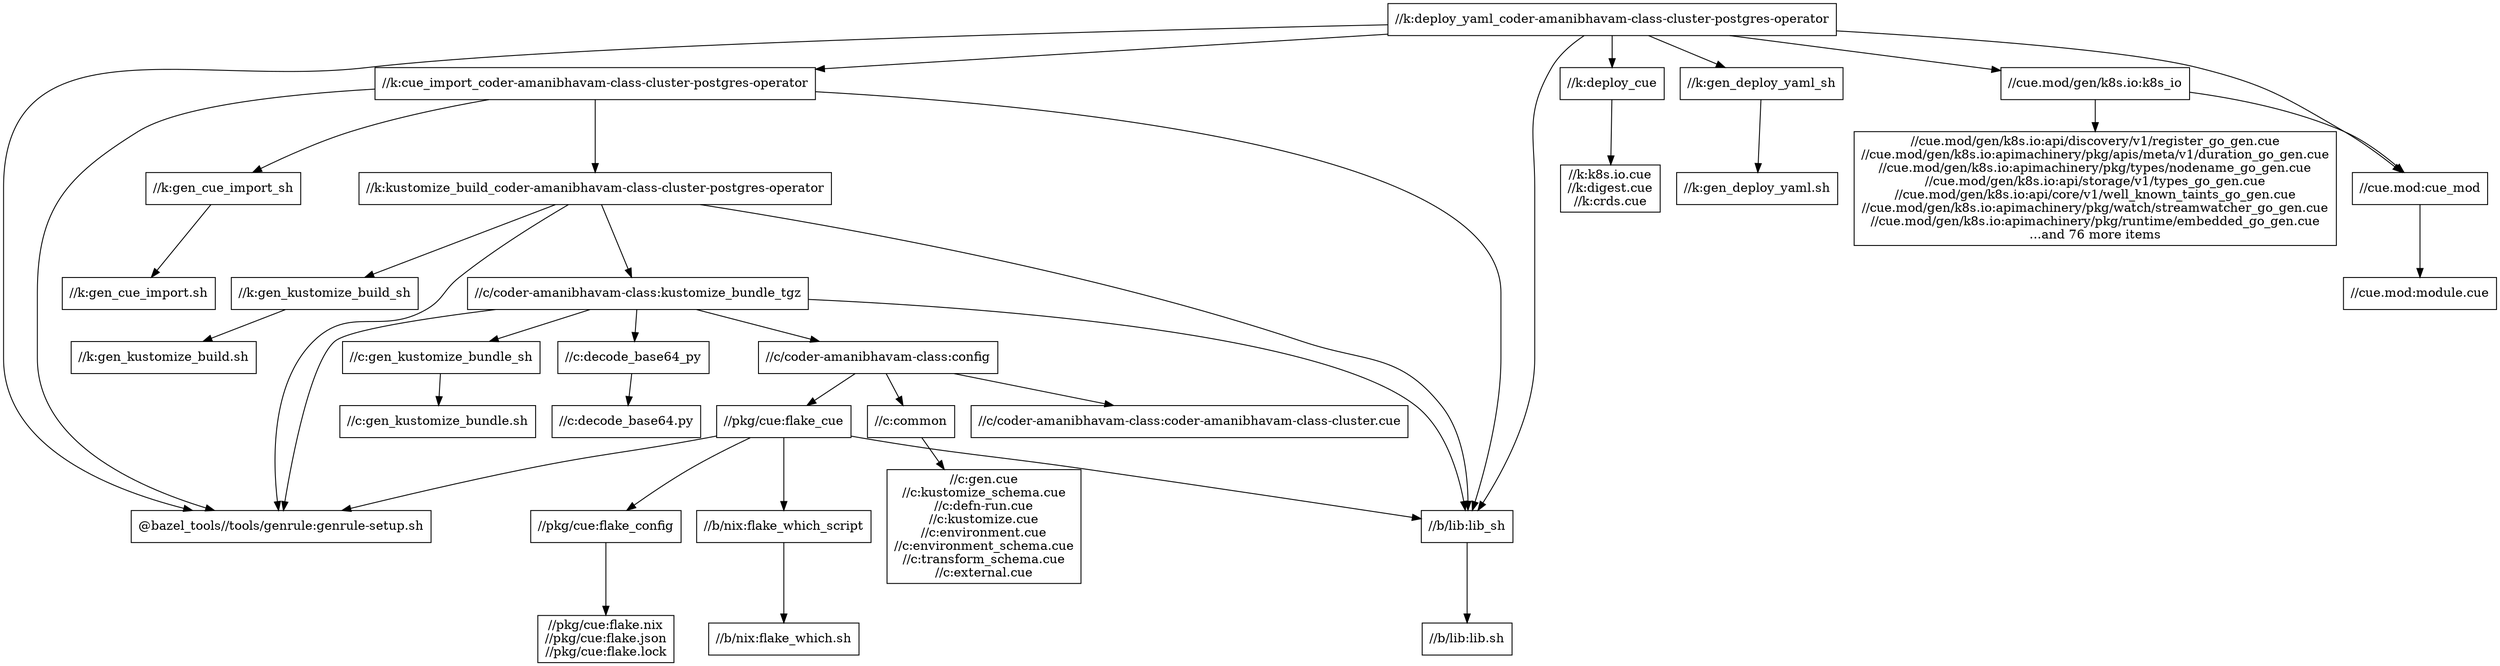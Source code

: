 digraph mygraph {
  node [shape=box];
  "//k:deploy_yaml_coder-amanibhavam-class-cluster-postgres-operator"
  "//k:deploy_yaml_coder-amanibhavam-class-cluster-postgres-operator" -> "//k:cue_import_coder-amanibhavam-class-cluster-postgres-operator"
  "//k:deploy_yaml_coder-amanibhavam-class-cluster-postgres-operator" -> "//k:deploy_cue"
  "//k:deploy_yaml_coder-amanibhavam-class-cluster-postgres-operator" -> "//k:gen_deploy_yaml_sh"
  "//k:deploy_yaml_coder-amanibhavam-class-cluster-postgres-operator" -> "//cue.mod:cue_mod"
  "//k:deploy_yaml_coder-amanibhavam-class-cluster-postgres-operator" -> "//cue.mod/gen/k8s.io:k8s_io"
  "//k:deploy_yaml_coder-amanibhavam-class-cluster-postgres-operator" -> "//b/lib:lib_sh"
  "//k:deploy_yaml_coder-amanibhavam-class-cluster-postgres-operator" -> "@bazel_tools//tools/genrule:genrule-setup.sh"
  "//cue.mod/gen/k8s.io:k8s_io"
  "//cue.mod/gen/k8s.io:k8s_io" -> "//cue.mod/gen/k8s.io:api/discovery/v1/register_go_gen.cue\n//cue.mod/gen/k8s.io:apimachinery/pkg/apis/meta/v1/duration_go_gen.cue\n//cue.mod/gen/k8s.io:apimachinery/pkg/types/nodename_go_gen.cue\n//cue.mod/gen/k8s.io:api/storage/v1/types_go_gen.cue\n//cue.mod/gen/k8s.io:api/core/v1/well_known_taints_go_gen.cue\n//cue.mod/gen/k8s.io:apimachinery/pkg/watch/streamwatcher_go_gen.cue\n//cue.mod/gen/k8s.io:apimachinery/pkg/runtime/embedded_go_gen.cue\n...and 76 more items"
  "//cue.mod/gen/k8s.io:k8s_io" -> "//cue.mod:cue_mod"
  "//cue.mod/gen/k8s.io:api/discovery/v1/register_go_gen.cue\n//cue.mod/gen/k8s.io:apimachinery/pkg/apis/meta/v1/duration_go_gen.cue\n//cue.mod/gen/k8s.io:apimachinery/pkg/types/nodename_go_gen.cue\n//cue.mod/gen/k8s.io:api/storage/v1/types_go_gen.cue\n//cue.mod/gen/k8s.io:api/core/v1/well_known_taints_go_gen.cue\n//cue.mod/gen/k8s.io:apimachinery/pkg/watch/streamwatcher_go_gen.cue\n//cue.mod/gen/k8s.io:apimachinery/pkg/runtime/embedded_go_gen.cue\n...and 76 more items"
  "//cue.mod:cue_mod"
  "//cue.mod:cue_mod" -> "//cue.mod:module.cue"
  "//k:deploy_cue"
  "//k:deploy_cue" -> "//k:k8s.io.cue\n//k:digest.cue\n//k:crds.cue"
  "//k:cue_import_coder-amanibhavam-class-cluster-postgres-operator"
  "//k:cue_import_coder-amanibhavam-class-cluster-postgres-operator" -> "//k:kustomize_build_coder-amanibhavam-class-cluster-postgres-operator"
  "//k:cue_import_coder-amanibhavam-class-cluster-postgres-operator" -> "//k:gen_cue_import_sh"
  "//k:cue_import_coder-amanibhavam-class-cluster-postgres-operator" -> "//b/lib:lib_sh"
  "//k:cue_import_coder-amanibhavam-class-cluster-postgres-operator" -> "@bazel_tools//tools/genrule:genrule-setup.sh"
  "//k:kustomize_build_coder-amanibhavam-class-cluster-postgres-operator"
  "//k:kustomize_build_coder-amanibhavam-class-cluster-postgres-operator" -> "//k:gen_kustomize_build_sh"
  "//k:kustomize_build_coder-amanibhavam-class-cluster-postgres-operator" -> "//c/coder-amanibhavam-class:kustomize_bundle_tgz"
  "//k:kustomize_build_coder-amanibhavam-class-cluster-postgres-operator" -> "//b/lib:lib_sh"
  "//k:kustomize_build_coder-amanibhavam-class-cluster-postgres-operator" -> "@bazel_tools//tools/genrule:genrule-setup.sh"
  "//c/coder-amanibhavam-class:kustomize_bundle_tgz"
  "//c/coder-amanibhavam-class:kustomize_bundle_tgz" -> "//c/coder-amanibhavam-class:config"
  "//c/coder-amanibhavam-class:kustomize_bundle_tgz" -> "@bazel_tools//tools/genrule:genrule-setup.sh"
  "//c/coder-amanibhavam-class:kustomize_bundle_tgz" -> "//c:gen_kustomize_bundle_sh"
  "//c/coder-amanibhavam-class:kustomize_bundle_tgz" -> "//c:decode_base64_py"
  "//c/coder-amanibhavam-class:kustomize_bundle_tgz" -> "//b/lib:lib_sh"
  "//c:decode_base64_py"
  "//c:decode_base64_py" -> "//c:decode_base64.py"
  "//c:gen_kustomize_bundle_sh"
  "//c:gen_kustomize_bundle_sh" -> "//c:gen_kustomize_bundle.sh"
  "//c/coder-amanibhavam-class:config"
  "//c/coder-amanibhavam-class:config" -> "//pkg/cue:flake_cue"
  "//c/coder-amanibhavam-class:config" -> "//c/coder-amanibhavam-class:coder-amanibhavam-class-cluster.cue"
  "//c/coder-amanibhavam-class:config" -> "//c:common"
  "//c:common"
  "//c:common" -> "//c:gen.cue\n//c:kustomize_schema.cue\n//c:defn-run.cue\n//c:kustomize.cue\n//c:environment.cue\n//c:environment_schema.cue\n//c:transform_schema.cue\n//c:external.cue"
  "//c/coder-amanibhavam-class:coder-amanibhavam-class-cluster.cue"
  "//pkg/cue:flake_cue"
  "//pkg/cue:flake_cue" -> "//pkg/cue:flake_config"
  "//pkg/cue:flake_cue" -> "@bazel_tools//tools/genrule:genrule-setup.sh"
  "//pkg/cue:flake_cue" -> "//b/lib:lib_sh"
  "//pkg/cue:flake_cue" -> "//b/nix:flake_which_script"
  "//b/lib:lib_sh"
  "//b/lib:lib_sh" -> "//b/lib:lib.sh"
  "@bazel_tools//tools/genrule:genrule-setup.sh"
  "//pkg/cue:flake_config"
  "//pkg/cue:flake_config" -> "//pkg/cue:flake.nix\n//pkg/cue:flake.json\n//pkg/cue:flake.lock"
  "//pkg/cue:flake.nix\n//pkg/cue:flake.json\n//pkg/cue:flake.lock"
  "//k:gen_kustomize_build_sh"
  "//k:gen_kustomize_build_sh" -> "//k:gen_kustomize_build.sh"
  "//c:gen_kustomize_bundle.sh"
  "//cue.mod:module.cue"
  "//c:gen.cue\n//c:kustomize_schema.cue\n//c:defn-run.cue\n//c:kustomize.cue\n//c:environment.cue\n//c:environment_schema.cue\n//c:transform_schema.cue\n//c:external.cue"
  "//c:decode_base64.py"
  "//k:gen_cue_import_sh"
  "//k:gen_cue_import_sh" -> "//k:gen_cue_import.sh"
  "//k:gen_cue_import.sh"
  "//k:k8s.io.cue\n//k:digest.cue\n//k:crds.cue"
  "//k:gen_deploy_yaml_sh"
  "//k:gen_deploy_yaml_sh" -> "//k:gen_deploy_yaml.sh"
  "//k:gen_deploy_yaml.sh"
  "//b/nix:flake_which_script"
  "//b/nix:flake_which_script" -> "//b/nix:flake_which.sh"
  "//b/nix:flake_which.sh"
  "//k:gen_kustomize_build.sh"
  "//b/lib:lib.sh"
}
